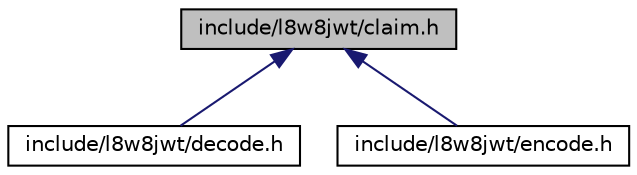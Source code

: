 digraph "include/l8w8jwt/claim.h"
{
  edge [fontname="Helvetica",fontsize="10",labelfontname="Helvetica",labelfontsize="10"];
  node [fontname="Helvetica",fontsize="10",shape=record];
  Node1 [label="include/l8w8jwt/claim.h",height=0.2,width=0.4,color="black", fillcolor="grey75", style="filled", fontcolor="black"];
  Node1 -> Node2 [dir="back",color="midnightblue",fontsize="10",style="solid",fontname="Helvetica"];
  Node2 [label="include/l8w8jwt/decode.h",height=0.2,width=0.4,color="black", fillcolor="white", style="filled",URL="$decode_8h.html",tooltip="Core DECODE function for l8w8jwt. Use this to decode and validate a JWT! "];
  Node1 -> Node3 [dir="back",color="midnightblue",fontsize="10",style="solid",fontname="Helvetica"];
  Node3 [label="include/l8w8jwt/encode.h",height=0.2,width=0.4,color="black", fillcolor="white", style="filled",URL="$encode_8h.html",tooltip="Core ENCODE function for l8w8jwt. Use this to encode a JWT header + payload WITHOUT signing..."];
}
